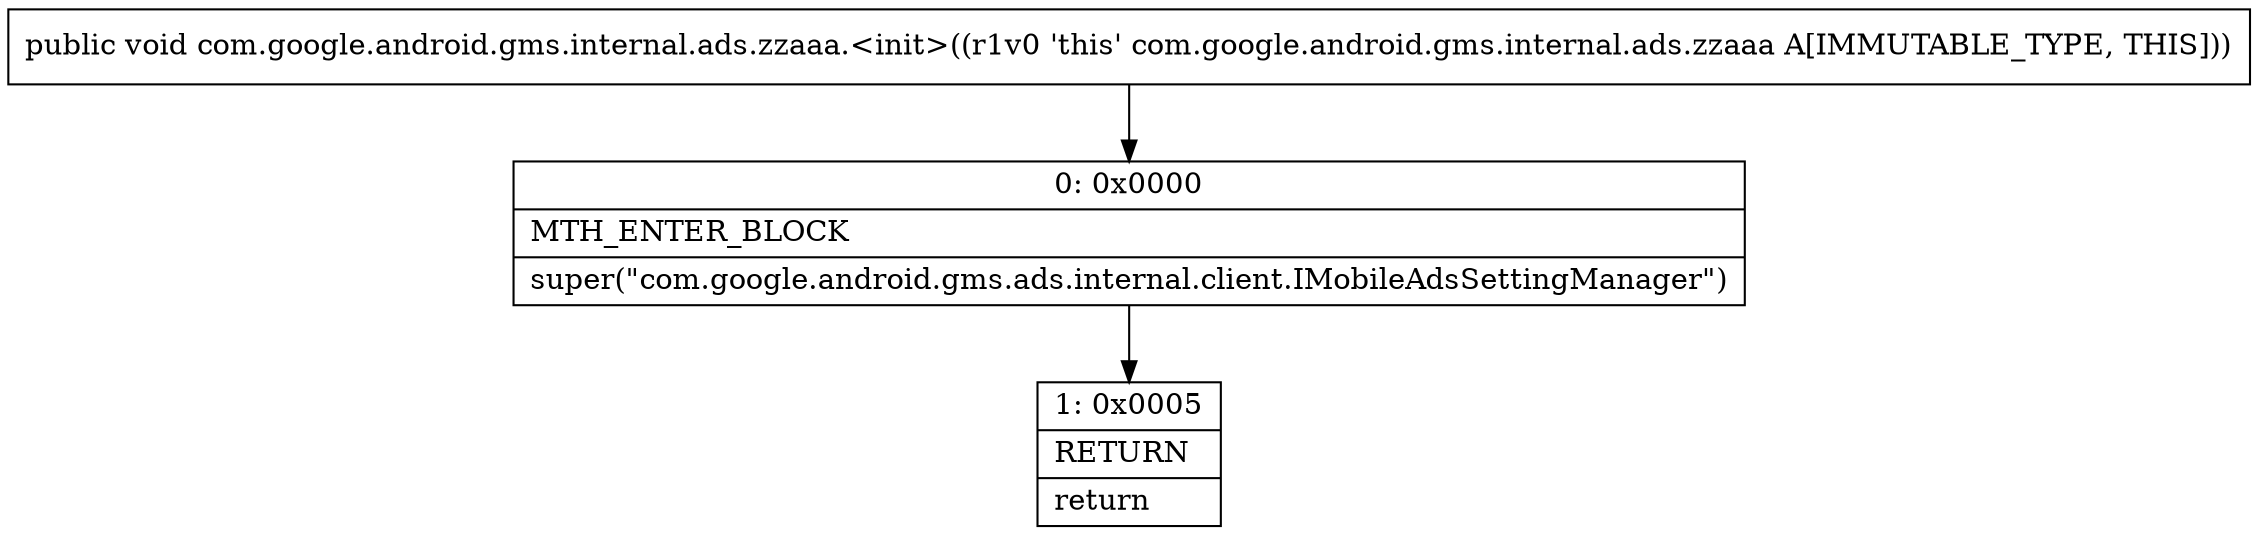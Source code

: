 digraph "CFG forcom.google.android.gms.internal.ads.zzaaa.\<init\>()V" {
Node_0 [shape=record,label="{0\:\ 0x0000|MTH_ENTER_BLOCK\l|super(\"com.google.android.gms.ads.internal.client.IMobileAdsSettingManager\")\l}"];
Node_1 [shape=record,label="{1\:\ 0x0005|RETURN\l|return\l}"];
MethodNode[shape=record,label="{public void com.google.android.gms.internal.ads.zzaaa.\<init\>((r1v0 'this' com.google.android.gms.internal.ads.zzaaa A[IMMUTABLE_TYPE, THIS])) }"];
MethodNode -> Node_0;
Node_0 -> Node_1;
}

